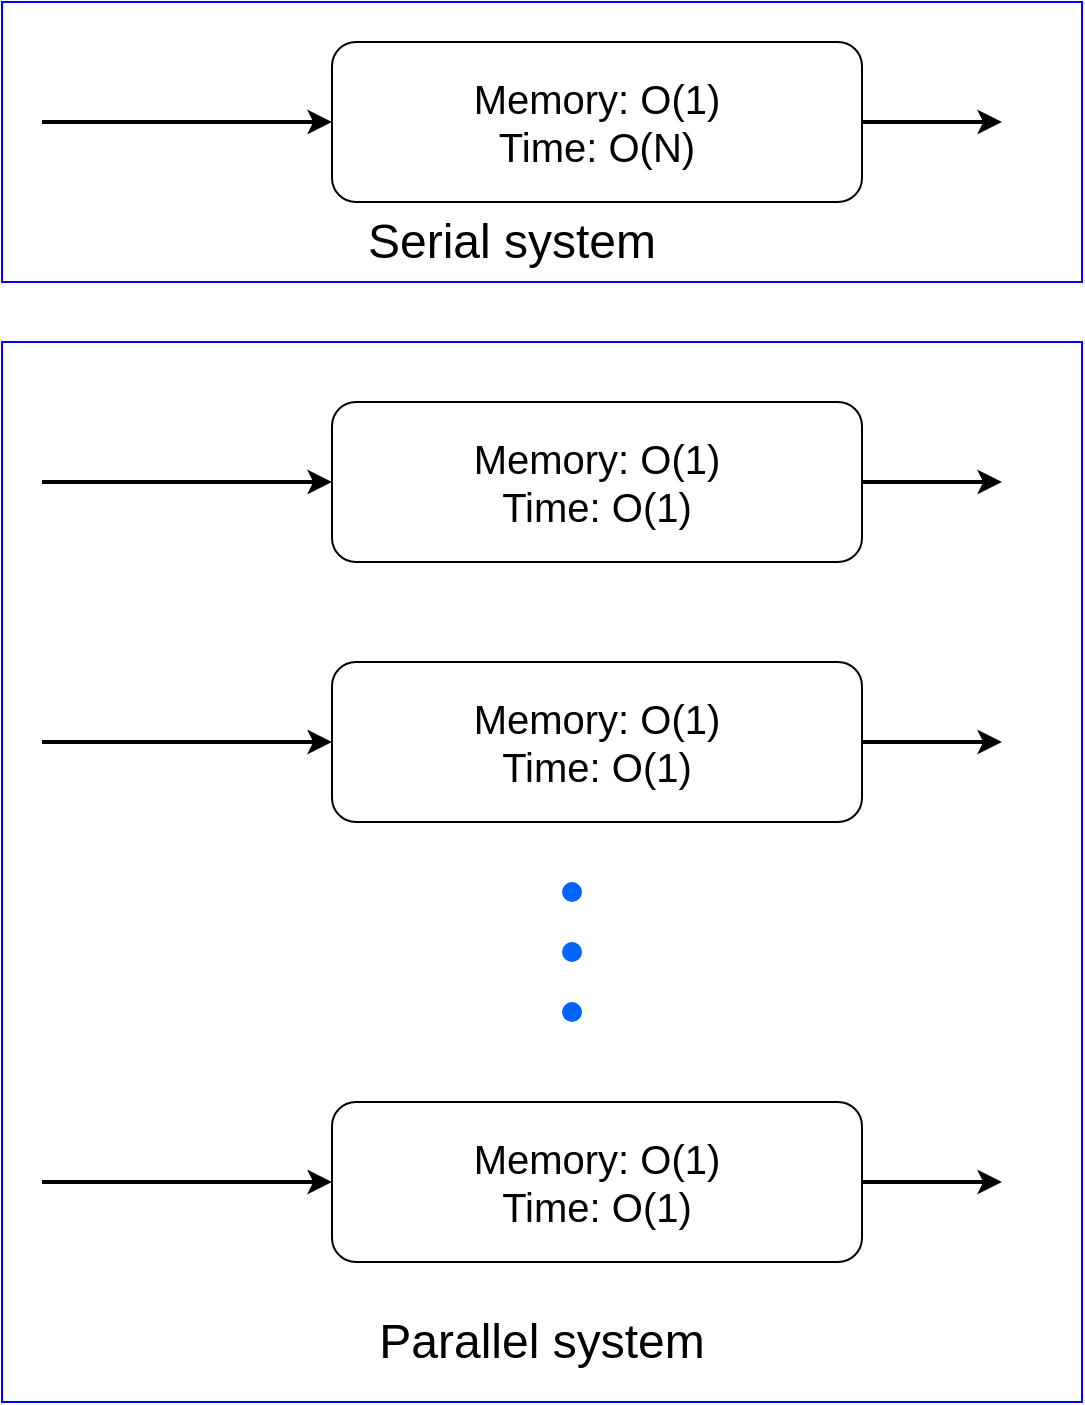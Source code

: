 <mxfile version="12.1.0" type="device" pages="1"><diagram id="N7Yt8YtoD3FyGNBZ8Nng" name="Page-1"><mxGraphModel dx="946" dy="600" grid="1" gridSize="10" guides="1" tooltips="1" connect="1" arrows="1" fold="1" page="1" pageScale="1" pageWidth="850" pageHeight="1100" math="0" shadow="0"><root><mxCell id="0"/><mxCell id="1" parent="0"/><mxCell id="noMKj_KEa5lTJxsMRLja-17" value="" style="rounded=0;whiteSpace=wrap;html=1;strokeColor=#0000FF;" vertex="1" parent="1"><mxGeometry x="140" y="190" width="540" height="530" as="geometry"/></mxCell><mxCell id="noMKj_KEa5lTJxsMRLja-4" value="" style="rounded=0;whiteSpace=wrap;html=1;strokeColor=#0000FF;" vertex="1" parent="1"><mxGeometry x="140" y="20" width="540" height="140" as="geometry"/></mxCell><mxCell id="noMKj_KEa5lTJxsMRLja-3" style="edgeStyle=orthogonalEdgeStyle;rounded=0;orthogonalLoop=1;jettySize=auto;html=1;exitX=1;exitY=0.5;exitDx=0;exitDy=0;strokeWidth=2;" edge="1" parent="1" source="noMKj_KEa5lTJxsMRLja-1"><mxGeometry relative="1" as="geometry"><mxPoint x="640" y="80" as="targetPoint"/></mxGeometry></mxCell><mxCell id="noMKj_KEa5lTJxsMRLja-1" value="&lt;font style=&quot;font-size: 20px&quot;&gt;Memory: O(1)&lt;br&gt;Time: O(N)&lt;/font&gt;" style="rounded=1;whiteSpace=wrap;html=1;" vertex="1" parent="1"><mxGeometry x="305" y="40" width="265" height="80" as="geometry"/></mxCell><mxCell id="noMKj_KEa5lTJxsMRLja-2" value="" style="endArrow=classic;html=1;entryX=0;entryY=0.5;entryDx=0;entryDy=0;strokeWidth=2;" edge="1" parent="1" target="noMKj_KEa5lTJxsMRLja-1"><mxGeometry width="50" height="50" relative="1" as="geometry"><mxPoint x="160" y="80" as="sourcePoint"/><mxPoint x="300" y="80" as="targetPoint"/></mxGeometry></mxCell><mxCell id="noMKj_KEa5lTJxsMRLja-5" style="edgeStyle=orthogonalEdgeStyle;rounded=0;orthogonalLoop=1;jettySize=auto;html=1;exitX=1;exitY=0.5;exitDx=0;exitDy=0;strokeWidth=2;" edge="1" parent="1" source="noMKj_KEa5lTJxsMRLja-6"><mxGeometry relative="1" as="geometry"><mxPoint x="640" y="260" as="targetPoint"/></mxGeometry></mxCell><mxCell id="noMKj_KEa5lTJxsMRLja-6" value="&lt;font style=&quot;font-size: 20px&quot;&gt;Memory: O(1)&lt;br&gt;Time: O(1)&lt;/font&gt;" style="rounded=1;whiteSpace=wrap;html=1;" vertex="1" parent="1"><mxGeometry x="305" y="220" width="265" height="80" as="geometry"/></mxCell><mxCell id="noMKj_KEa5lTJxsMRLja-7" value="" style="endArrow=classic;html=1;entryX=0;entryY=0.5;entryDx=0;entryDy=0;strokeWidth=2;" edge="1" parent="1" target="noMKj_KEa5lTJxsMRLja-6"><mxGeometry width="50" height="50" relative="1" as="geometry"><mxPoint x="160" y="260" as="sourcePoint"/><mxPoint x="300" y="260" as="targetPoint"/></mxGeometry></mxCell><mxCell id="noMKj_KEa5lTJxsMRLja-8" style="edgeStyle=orthogonalEdgeStyle;rounded=0;orthogonalLoop=1;jettySize=auto;html=1;exitX=1;exitY=0.5;exitDx=0;exitDy=0;strokeWidth=2;" edge="1" parent="1" source="noMKj_KEa5lTJxsMRLja-9"><mxGeometry relative="1" as="geometry"><mxPoint x="640" y="390" as="targetPoint"/></mxGeometry></mxCell><mxCell id="noMKj_KEa5lTJxsMRLja-9" value="&lt;font style=&quot;font-size: 20px&quot;&gt;Memory: O(1)&lt;br&gt;Time: O(1)&lt;/font&gt;" style="rounded=1;whiteSpace=wrap;html=1;" vertex="1" parent="1"><mxGeometry x="305" y="350" width="265" height="80" as="geometry"/></mxCell><mxCell id="noMKj_KEa5lTJxsMRLja-10" value="" style="endArrow=classic;html=1;entryX=0;entryY=0.5;entryDx=0;entryDy=0;strokeWidth=2;" edge="1" parent="1" target="noMKj_KEa5lTJxsMRLja-9"><mxGeometry width="50" height="50" relative="1" as="geometry"><mxPoint x="160" y="390" as="sourcePoint"/><mxPoint x="300" y="390" as="targetPoint"/></mxGeometry></mxCell><mxCell id="noMKj_KEa5lTJxsMRLja-11" style="edgeStyle=orthogonalEdgeStyle;rounded=0;orthogonalLoop=1;jettySize=auto;html=1;exitX=1;exitY=0.5;exitDx=0;exitDy=0;strokeWidth=2;" edge="1" parent="1" source="noMKj_KEa5lTJxsMRLja-12"><mxGeometry relative="1" as="geometry"><mxPoint x="640" y="610" as="targetPoint"/></mxGeometry></mxCell><mxCell id="noMKj_KEa5lTJxsMRLja-12" value="&lt;font style=&quot;font-size: 20px&quot;&gt;Memory: O(1)&lt;br&gt;Time: O(1)&lt;/font&gt;" style="rounded=1;whiteSpace=wrap;html=1;" vertex="1" parent="1"><mxGeometry x="305" y="570" width="265" height="80" as="geometry"/></mxCell><mxCell id="noMKj_KEa5lTJxsMRLja-13" value="" style="endArrow=classic;html=1;entryX=0;entryY=0.5;entryDx=0;entryDy=0;strokeWidth=2;" edge="1" parent="1" target="noMKj_KEa5lTJxsMRLja-12"><mxGeometry width="50" height="50" relative="1" as="geometry"><mxPoint x="160" y="610" as="sourcePoint"/><mxPoint x="300" y="610" as="targetPoint"/></mxGeometry></mxCell><mxCell id="noMKj_KEa5lTJxsMRLja-14" value="" style="shape=ellipse;fillColor=#0065FF;strokeColor=none;html=1" vertex="1" parent="1"><mxGeometry x="420" y="460" width="10" height="10" as="geometry"/></mxCell><mxCell id="noMKj_KEa5lTJxsMRLja-15" value="" style="shape=ellipse;fillColor=#0065FF;strokeColor=none;html=1" vertex="1" parent="1"><mxGeometry x="420" y="490" width="10" height="10" as="geometry"/></mxCell><mxCell id="noMKj_KEa5lTJxsMRLja-16" value="" style="shape=ellipse;fillColor=#0065FF;strokeColor=none;html=1" vertex="1" parent="1"><mxGeometry x="420" y="520" width="10" height="10" as="geometry"/></mxCell><mxCell id="noMKj_KEa5lTJxsMRLja-18" value="&lt;font style=&quot;font-size: 24px&quot;&gt;Parallel system&lt;/font&gt;" style="text;html=1;strokeColor=none;fillColor=none;align=center;verticalAlign=middle;whiteSpace=wrap;rounded=0;" vertex="1" parent="1"><mxGeometry x="295" y="680" width="230" height="20" as="geometry"/></mxCell><mxCell id="noMKj_KEa5lTJxsMRLja-19" value="&lt;font style=&quot;font-size: 24px&quot;&gt;Serial system&lt;/font&gt;" style="text;html=1;strokeColor=none;fillColor=none;align=center;verticalAlign=middle;whiteSpace=wrap;rounded=0;" vertex="1" parent="1"><mxGeometry x="280" y="130" width="230" height="20" as="geometry"/></mxCell></root></mxGraphModel></diagram></mxfile>